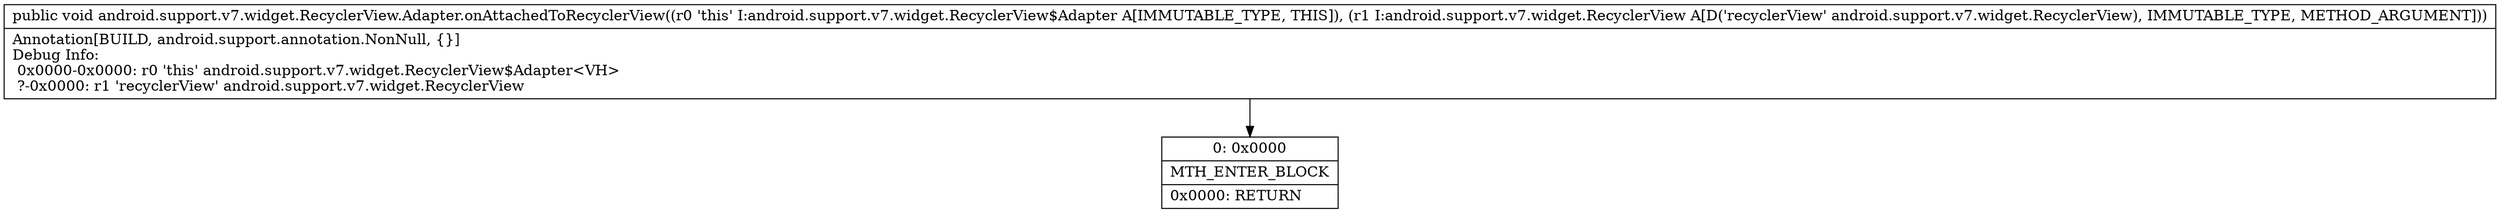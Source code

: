digraph "CFG forandroid.support.v7.widget.RecyclerView.Adapter.onAttachedToRecyclerView(Landroid\/support\/v7\/widget\/RecyclerView;)V" {
Node_0 [shape=record,label="{0\:\ 0x0000|MTH_ENTER_BLOCK\l|0x0000: RETURN   \l}"];
MethodNode[shape=record,label="{public void android.support.v7.widget.RecyclerView.Adapter.onAttachedToRecyclerView((r0 'this' I:android.support.v7.widget.RecyclerView$Adapter A[IMMUTABLE_TYPE, THIS]), (r1 I:android.support.v7.widget.RecyclerView A[D('recyclerView' android.support.v7.widget.RecyclerView), IMMUTABLE_TYPE, METHOD_ARGUMENT]))  | Annotation[BUILD, android.support.annotation.NonNull, \{\}]\lDebug Info:\l  0x0000\-0x0000: r0 'this' android.support.v7.widget.RecyclerView$Adapter\<VH\>\l  ?\-0x0000: r1 'recyclerView' android.support.v7.widget.RecyclerView\l}"];
MethodNode -> Node_0;
}

